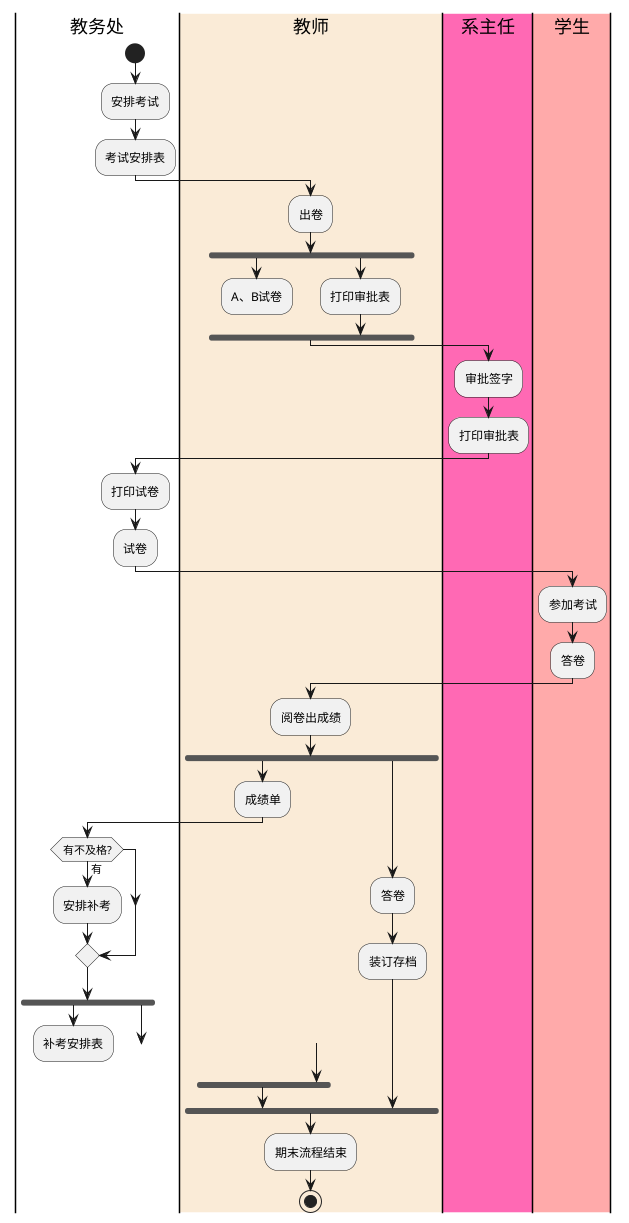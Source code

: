 >@startuml
 |教务处|
 start
 :安排考试;
 :考试安排表;
 |#AntiqueWhite|教师|
 :出卷;
 fork
    :A、B试卷;
    detach
  fork again
    :打印审批表;
  endfork
 |#HotPink|系主任|
 :审批签字;
 :打印审批表;
 |教务处|
 :打印试卷;
 :试卷;
 |#FFAAAA|学生|
 :参加考试;
 :答卷;
 |教师|
 :阅卷出成绩;

 fork
    :成绩单;
    |教务处|
    if (有不及格?) then (有)
 	:安排补考;
 	endif
 	fork
 		:补考安排表;
 		detach
 		fork again
        		|教师|
        	end fork
        fork again
           :答卷;
           :装订存档;
        end fork
        :期末流程结束;
        stop
        @enduml